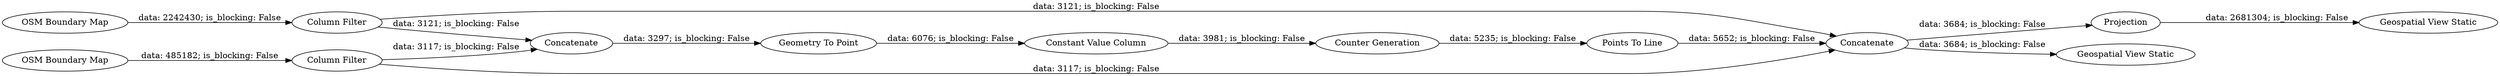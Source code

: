 digraph {
	"1638968259100224404_47" [label="OSM Boundary Map"]
	"1638968259100224404_43" [label=Projection]
	"1638968259100224404_64" [label="Points To Line"]
	"1638968259100224404_53" [label="Column Filter"]
	"1638968259100224404_61" [label="Geometry To Point"]
	"1638968259100224404_58" [label="Geospatial View Static"]
	"1638968259100224404_54" [label="Column Filter"]
	"1638968259100224404_63" [label=Concatenate]
	"1638968259100224404_51" [label="OSM Boundary Map"]
	"1638968259100224404_65" [label=Concatenate]
	"1638968259100224404_46" [label="Geospatial View Static"]
	"1638968259100224404_1734" [label="Constant Value Column"]
	"1638968259100224404_1732" [label="Counter Generation"]
	"1638968259100224404_53" -> "1638968259100224404_63" [label="data: 3121; is_blocking: False"]
	"1638968259100224404_43" -> "1638968259100224404_46" [label="data: 2681304; is_blocking: False"]
	"1638968259100224404_1734" -> "1638968259100224404_1732" [label="data: 3981; is_blocking: False"]
	"1638968259100224404_65" -> "1638968259100224404_61" [label="data: 3297; is_blocking: False"]
	"1638968259100224404_54" -> "1638968259100224404_65" [label="data: 3117; is_blocking: False"]
	"1638968259100224404_61" -> "1638968259100224404_1734" [label="data: 6076; is_blocking: False"]
	"1638968259100224404_1732" -> "1638968259100224404_64" [label="data: 5235; is_blocking: False"]
	"1638968259100224404_63" -> "1638968259100224404_58" [label="data: 3684; is_blocking: False"]
	"1638968259100224404_51" -> "1638968259100224404_54" [label="data: 485182; is_blocking: False"]
	"1638968259100224404_63" -> "1638968259100224404_43" [label="data: 3684; is_blocking: False"]
	"1638968259100224404_47" -> "1638968259100224404_53" [label="data: 2242430; is_blocking: False"]
	"1638968259100224404_54" -> "1638968259100224404_63" [label="data: 3117; is_blocking: False"]
	"1638968259100224404_64" -> "1638968259100224404_63" [label="data: 5652; is_blocking: False"]
	"1638968259100224404_53" -> "1638968259100224404_65" [label="data: 3121; is_blocking: False"]
	rankdir=LR
}
